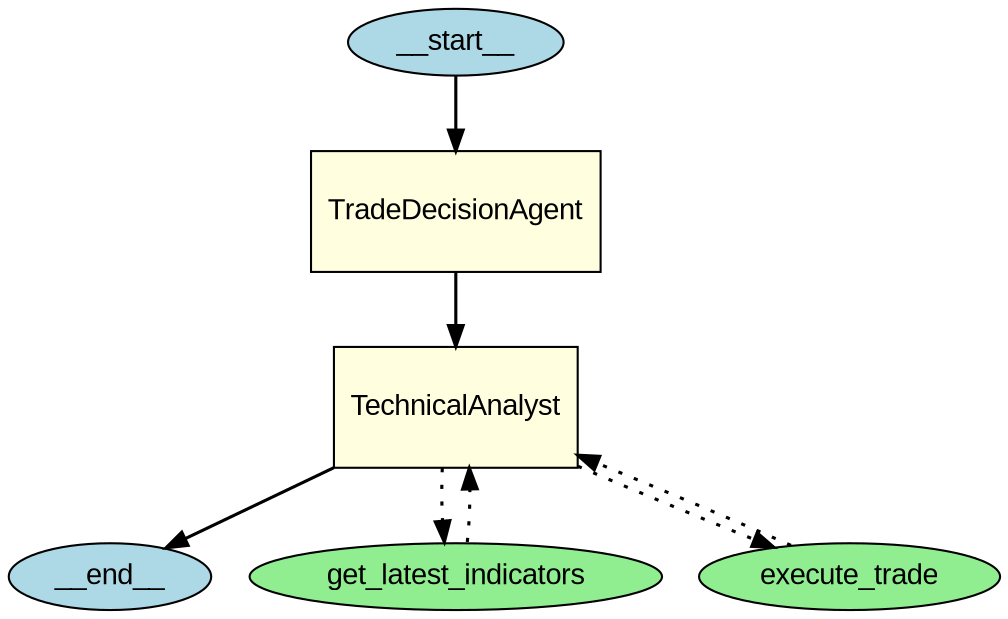 
    digraph G {
        graph [splines=true];
        node [fontname="Arial"];
        edge [penwidth=1.5];
    "__start__" [label="__start__", shape=ellipse, style=filled, fillcolor=lightblue, width=0.5, height=0.3];"__end__" [label="__end__", shape=ellipse, style=filled, fillcolor=lightblue, width=0.5, height=0.3];"TradeDecisionAgent" [label="TradeDecisionAgent", shape=box, style=filled, fillcolor=lightyellow, width=1.5, height=0.8];"TechnicalAnalyst" [label="TechnicalAnalyst", shape=box, style=filled, style=rounded, fillcolor=lightyellow, width=1.5, height=0.8];"__start__" [label="__start__", shape=ellipse, style=filled, fillcolor=lightblue, width=0.5, height=0.3];"__end__" [label="__end__", shape=ellipse, style=filled, fillcolor=lightblue, width=0.5, height=0.3];"TechnicalAnalyst" [label="TechnicalAnalyst", shape=box, style=filled, fillcolor=lightyellow, width=1.5, height=0.8];"get_latest_indicators" [label="get_latest_indicators", shape=ellipse, style=filled, fillcolor=lightgreen, width=0.5, height=0.3];"execute_trade" [label="execute_trade", shape=ellipse, style=filled, fillcolor=lightgreen, width=0.5, height=0.3];"__start__" -> "TradeDecisionAgent";
            "TradeDecisionAgent" -> "TechnicalAnalyst";
        "TechnicalAnalyst" -> "get_latest_indicators" [style=dotted, penwidth=1.5];
        "get_latest_indicators" -> "TechnicalAnalyst" [style=dotted, penwidth=1.5];
        "TechnicalAnalyst" -> "execute_trade" [style=dotted, penwidth=1.5];
        "execute_trade" -> "TechnicalAnalyst" [style=dotted, penwidth=1.5];"TechnicalAnalyst" -> "__end__";}
